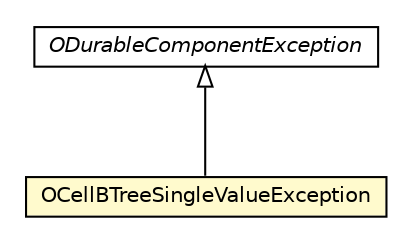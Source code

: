 #!/usr/local/bin/dot
#
# Class diagram 
# Generated by UMLGraph version R5_6-24-gf6e263 (http://www.umlgraph.org/)
#

digraph G {
	edge [fontname="Helvetica",fontsize=10,labelfontname="Helvetica",labelfontsize=10];
	node [fontname="Helvetica",fontsize=10,shape=plaintext];
	nodesep=0.25;
	ranksep=0.5;
	// com.orientechnologies.orient.core.storage.index.sbtree.singlevalue.OCellBTreeSingleValueException
	c1679354 [label=<<table title="com.orientechnologies.orient.core.storage.index.sbtree.singlevalue.OCellBTreeSingleValueException" border="0" cellborder="1" cellspacing="0" cellpadding="2" port="p" bgcolor="lemonChiffon" href="./OCellBTreeSingleValueException.html">
		<tr><td><table border="0" cellspacing="0" cellpadding="1">
<tr><td align="center" balign="center"> OCellBTreeSingleValueException </td></tr>
		</table></td></tr>
		</table>>, URL="./OCellBTreeSingleValueException.html", fontname="Helvetica", fontcolor="black", fontsize=10.0];
	// com.orientechnologies.orient.core.exception.ODurableComponentException
	c1679456 [label=<<table title="com.orientechnologies.orient.core.exception.ODurableComponentException" border="0" cellborder="1" cellspacing="0" cellpadding="2" port="p" href="../../../../exception/ODurableComponentException.html">
		<tr><td><table border="0" cellspacing="0" cellpadding="1">
<tr><td align="center" balign="center"><font face="Helvetica-Oblique"> ODurableComponentException </font></td></tr>
		</table></td></tr>
		</table>>, URL="../../../../exception/ODurableComponentException.html", fontname="Helvetica", fontcolor="black", fontsize=10.0];
	//com.orientechnologies.orient.core.storage.index.sbtree.singlevalue.OCellBTreeSingleValueException extends com.orientechnologies.orient.core.exception.ODurableComponentException
	c1679456:p -> c1679354:p [dir=back,arrowtail=empty];
}

